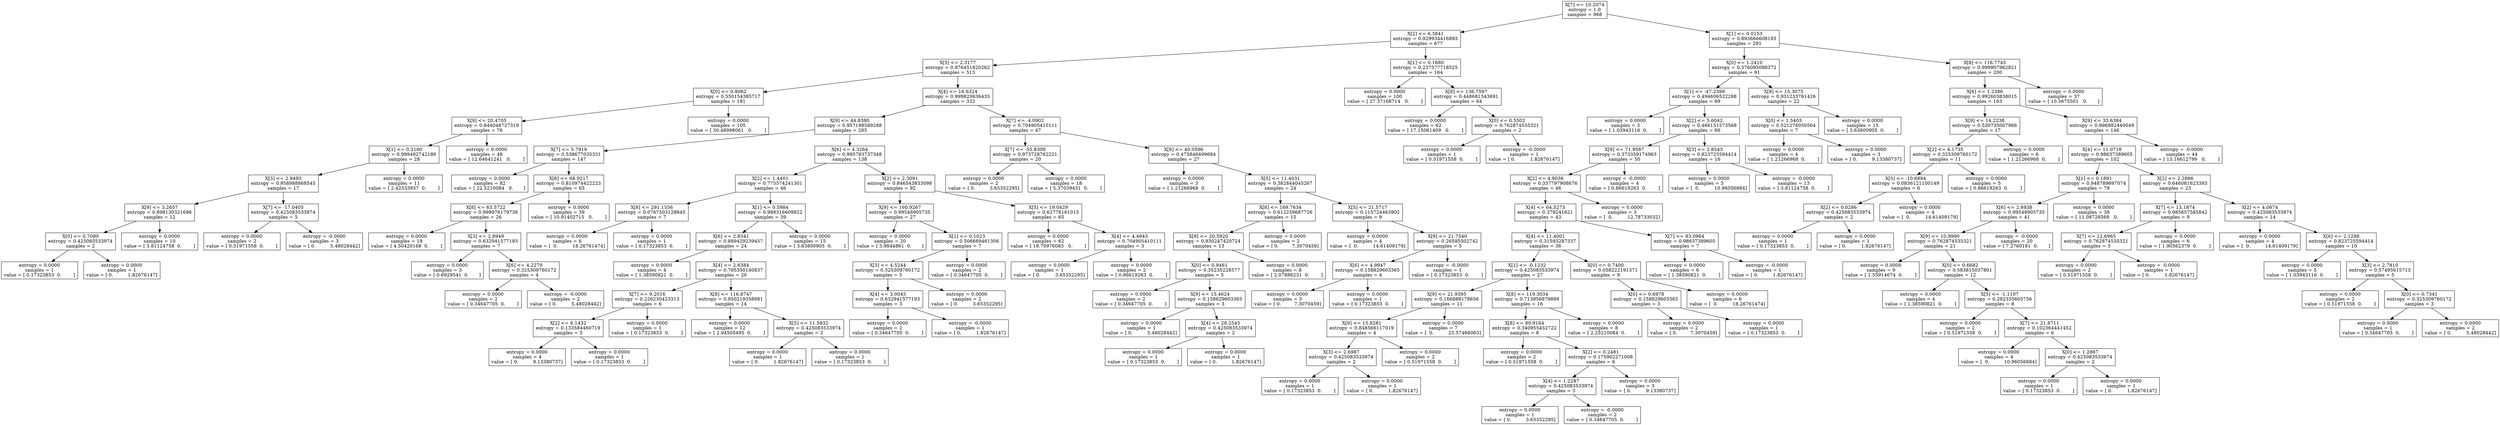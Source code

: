 digraph Tree {
0 [label="X[7] <= 10.2074\nentropy = 1.0\nsamples = 968", shape="box"] ;
1 [label="X[2] <= 6.3841\nentropy = 0.929934416893\nsamples = 677", shape="box"] ;
0 -> 1 ;
2 [label="X[5] <= 2.3177\nentropy = 0.976451820262\nsamples = 513", shape="box"] ;
1 -> 2 ;
3 [label="X[0] <= 0.8062\nentropy = 0.550154385717\nsamples = 181", shape="box"] ;
2 -> 3 ;
4 [label="X[9] <= 20.4705\nentropy = 0.844048727319\nsamples = 76", shape="box"] ;
3 -> 4 ;
5 [label="X[1] <= 0.2160\nentropy = 0.999492742186\nsamples = 28", shape="box"] ;
4 -> 5 ;
6 [label="X[3] <= 2.9493\nentropy = 0.958988868545\nsamples = 17", shape="box"] ;
5 -> 6 ;
7 [label="X[9] <= 3.2657\nentropy = 0.898130321696\nsamples = 12", shape="box"] ;
6 -> 7 ;
8 [label="X[0] <= 0.7090\nentropy = 0.425083533974\nsamples = 2", shape="box"] ;
7 -> 8 ;
9 [label="entropy = 0.0000\nsamples = 1\nvalue = [ 0.17323853  0.        ]", shape="box"] ;
8 -> 9 ;
10 [label="entropy = 0.0000\nsamples = 1\nvalue = [ 0.          1.82676147]", shape="box"] ;
8 -> 10 ;
11 [label="entropy = 0.0000\nsamples = 10\nvalue = [ 3.81124758  0.        ]", shape="box"] ;
7 -> 11 ;
12 [label="X[7] <= -17.0405\nentropy = 0.425083533974\nsamples = 5", shape="box"] ;
6 -> 12 ;
13 [label="entropy = 0.0000\nsamples = 2\nvalue = [ 0.51971558  0.        ]", shape="box"] ;
12 -> 13 ;
14 [label="entropy = -0.0000\nsamples = 3\nvalue = [ 0.          5.48028442]", shape="box"] ;
12 -> 14 ;
15 [label="entropy = 0.0000\nsamples = 11\nvalue = [ 2.42533937  0.        ]", shape="box"] ;
5 -> 15 ;
16 [label="entropy = 0.0000\nsamples = 48\nvalue = [ 12.64641241   0.        ]", shape="box"] ;
4 -> 16 ;
17 [label="entropy = 0.0000\nsamples = 105\nvalue = [ 30.48998061   0.        ]", shape="box"] ;
3 -> 17 ;
18 [label="X[4] <= 16.6324\nentropy = 0.999820636435\nsamples = 332", shape="box"] ;
2 -> 18 ;
19 [label="X[9] <= 44.8380\nentropy = 0.957198589288\nsamples = 285", shape="box"] ;
18 -> 19 ;
20 [label="X[7] <= 5.7919\nentropy = 0.538677035331\nsamples = 147", shape="box"] ;
19 -> 20 ;
21 [label="entropy = 0.0000\nsamples = 82\nvalue = [ 22.5210084   0.       ]", shape="box"] ;
20 -> 21 ;
22 [label="X[8] <= 68.9217\nentropy = 0.810974422223\nsamples = 65", shape="box"] ;
20 -> 22 ;
23 [label="X[8] <= 63.5722\nentropy = 0.999976179736\nsamples = 26", shape="box"] ;
22 -> 23 ;
24 [label="entropy = 0.0000\nsamples = 19\nvalue = [ 4.50420168  0.        ]", shape="box"] ;
23 -> 24 ;
25 [label="X[3] <= 2.8949\nentropy = 0.632941577193\nsamples = 7", shape="box"] ;
23 -> 25 ;
26 [label="entropy = 0.0000\nsamples = 3\nvalue = [ 0.6929541  0.       ]", shape="box"] ;
25 -> 26 ;
27 [label="X[6] <= 4.2279\nentropy = 0.325309760172\nsamples = 4", shape="box"] ;
25 -> 27 ;
28 [label="entropy = 0.0000\nsamples = 2\nvalue = [ 0.34647705  0.        ]", shape="box"] ;
27 -> 28 ;
29 [label="entropy = -0.0000\nsamples = 2\nvalue = [ 0.          5.48028442]", shape="box"] ;
27 -> 29 ;
30 [label="entropy = 0.0000\nsamples = 39\nvalue = [ 10.91402715   0.        ]", shape="box"] ;
22 -> 30 ;
31 [label="X[6] <= 4.3264\nentropy = 0.995783737348\nsamples = 138", shape="box"] ;
19 -> 31 ;
32 [label="X[2] <= 1.4401\nentropy = 0.775574241301\nsamples = 46", shape="box"] ;
31 -> 32 ;
33 [label="X[8] <= 291.1556\nentropy = 0.0767503128845\nsamples = 7", shape="box"] ;
32 -> 33 ;
34 [label="entropy = 0.0000\nsamples = 6\nvalue = [  0.          18.26761474]", shape="box"] ;
33 -> 34 ;
35 [label="entropy = 0.0000\nsamples = 1\nvalue = [ 0.17323853  0.        ]", shape="box"] ;
33 -> 35 ;
36 [label="X[1] <= 0.5984\nentropy = 0.988316609822\nsamples = 39", shape="box"] ;
32 -> 36 ;
37 [label="X[6] <= 2.8341\nentropy = 0.889429239457\nsamples = 24", shape="box"] ;
36 -> 37 ;
38 [label="entropy = 0.0000\nsamples = 4\nvalue = [ 1.38590821  0.        ]", shape="box"] ;
37 -> 38 ;
39 [label="X[4] <= 2.6384\nentropy = 0.795350140837\nsamples = 20", shape="box"] ;
37 -> 39 ;
40 [label="X[7] <= 9.2016\nentropy = 0.226230423313\nsamples = 6", shape="box"] ;
39 -> 40 ;
41 [label="X[2] <= 6.1432\nentropy = 0.133584460719\nsamples = 5", shape="box"] ;
40 -> 41 ;
42 [label="entropy = 0.0000\nsamples = 4\nvalue = [ 0.          9.13380737]", shape="box"] ;
41 -> 42 ;
43 [label="entropy = 0.0000\nsamples = 1\nvalue = [ 0.17323853  0.        ]", shape="box"] ;
41 -> 43 ;
44 [label="entropy = 0.0000\nsamples = 1\nvalue = [ 0.17323853  0.        ]", shape="box"] ;
40 -> 44 ;
45 [label="X[8] <= 116.8747\nentropy = 0.950219358981\nsamples = 14", shape="box"] ;
39 -> 45 ;
46 [label="entropy = 0.0000\nsamples = 12\nvalue = [ 2.94505495  0.        ]", shape="box"] ;
45 -> 46 ;
47 [label="X[5] <= 11.5832\nentropy = 0.425083533974\nsamples = 2", shape="box"] ;
45 -> 47 ;
48 [label="entropy = 0.0000\nsamples = 1\nvalue = [ 0.          1.82676147]", shape="box"] ;
47 -> 48 ;
49 [label="entropy = 0.0000\nsamples = 1\nvalue = [ 0.17323853  0.        ]", shape="box"] ;
47 -> 49 ;
50 [label="entropy = 0.0000\nsamples = 15\nvalue = [ 3.63800905  0.        ]", shape="box"] ;
36 -> 50 ;
51 [label="X[2] <= 2.3091\nentropy = 0.846543833098\nsamples = 92", shape="box"] ;
31 -> 51 ;
52 [label="X[9] <= 160.9267\nentropy = 0.99548905735\nsamples = 27", shape="box"] ;
51 -> 52 ;
53 [label="entropy = 0.0000\nsamples = 20\nvalue = [ 3.9844861  0.       ]", shape="box"] ;
52 -> 53 ;
54 [label="X[1] <= 0.1023\nentropy = 0.506669461306\nsamples = 7", shape="box"] ;
52 -> 54 ;
55 [label="X[3] <= 4.5244\nentropy = 0.325309760172\nsamples = 5", shape="box"] ;
54 -> 55 ;
56 [label="X[4] <= 3.0045\nentropy = 0.632941577193\nsamples = 3", shape="box"] ;
55 -> 56 ;
57 [label="entropy = 0.0000\nsamples = 2\nvalue = [ 0.34647705  0.        ]", shape="box"] ;
56 -> 57 ;
58 [label="entropy = -0.0000\nsamples = 1\nvalue = [ 0.          1.82676147]", shape="box"] ;
56 -> 58 ;
59 [label="entropy = 0.0000\nsamples = 2\nvalue = [ 0.          3.65352295]", shape="box"] ;
55 -> 59 ;
60 [label="entropy = 0.0000\nsamples = 2\nvalue = [ 0.34647705  0.        ]", shape="box"] ;
54 -> 60 ;
61 [label="X[5] <= 19.0429\nentropy = 0.62776161015\nsamples = 65", shape="box"] ;
51 -> 61 ;
62 [label="entropy = 0.0000\nsamples = 62\nvalue = [ 18.70976083   0.        ]", shape="box"] ;
61 -> 62 ;
63 [label="X[4] <= 4.4943\nentropy = 0.704905410111\nsamples = 3", shape="box"] ;
61 -> 63 ;
64 [label="entropy = 0.0000\nsamples = 1\nvalue = [ 0.          3.65352295]", shape="box"] ;
63 -> 64 ;
65 [label="entropy = 0.0000\nsamples = 2\nvalue = [ 0.86619263  0.        ]", shape="box"] ;
63 -> 65 ;
66 [label="X[7] <= -4.0902\nentropy = 0.704905410111\nsamples = 47", shape="box"] ;
18 -> 66 ;
67 [label="X[7] <= -55.8309\nentropy = 0.973728762221\nsamples = 20", shape="box"] ;
66 -> 67 ;
68 [label="entropy = 0.0000\nsamples = 2\nvalue = [ 0.          3.65352295]", shape="box"] ;
67 -> 68 ;
69 [label="entropy = 0.0000\nsamples = 18\nvalue = [ 5.37039431  0.        ]", shape="box"] ;
67 -> 69 ;
70 [label="X[8] <= 40.0596\nentropy = 0.475846499684\nsamples = 27", shape="box"] ;
66 -> 70 ;
71 [label="entropy = 0.0000\nsamples = 3\nvalue = [ 1.21266968  0.        ]", shape="box"] ;
70 -> 71 ;
72 [label="X[5] <= 11.4031\nentropy = 0.382844045267\nsamples = 24", shape="box"] ;
70 -> 72 ;
73 [label="X[8] <= 169.7634\nentropy = 0.612259687726\nsamples = 15", shape="box"] ;
72 -> 73 ;
74 [label="X[9] <= 20.5920\nentropy = 0.830247420724\nsamples = 13", shape="box"] ;
73 -> 74 ;
75 [label="X[0] <= 0.9461\nentropy = 0.35235228577\nsamples = 5", shape="box"] ;
74 -> 75 ;
76 [label="entropy = 0.0000\nsamples = 2\nvalue = [ 0.34647705  0.        ]", shape="box"] ;
75 -> 76 ;
77 [label="X[9] <= 15.4624\nentropy = 0.158829603365\nsamples = 3", shape="box"] ;
75 -> 77 ;
78 [label="entropy = 0.0000\nsamples = 1\nvalue = [ 0.          5.48028442]", shape="box"] ;
77 -> 78 ;
79 [label="X[4] <= 28.2545\nentropy = 0.425083533974\nsamples = 2", shape="box"] ;
77 -> 79 ;
80 [label="entropy = 0.0000\nsamples = 1\nvalue = [ 0.17323853  0.        ]", shape="box"] ;
79 -> 80 ;
81 [label="entropy = 0.0000\nsamples = 1\nvalue = [ 0.          1.82676147]", shape="box"] ;
79 -> 81 ;
82 [label="entropy = 0.0000\nsamples = 8\nvalue = [ 2.07886231  0.        ]", shape="box"] ;
74 -> 82 ;
83 [label="entropy = 0.0000\nsamples = 2\nvalue = [ 0.         7.3070459]", shape="box"] ;
73 -> 83 ;
84 [label="X[5] <= 21.5717\nentropy = 0.115724463902\nsamples = 9", shape="box"] ;
72 -> 84 ;
85 [label="entropy = 0.0000\nsamples = 4\nvalue = [  0.          14.61409179]", shape="box"] ;
84 -> 85 ;
86 [label="X[9] <= 21.7540\nentropy = 0.26595502742\nsamples = 5", shape="box"] ;
84 -> 86 ;
87 [label="X[6] <= 4.9947\nentropy = 0.158829603365\nsamples = 4", shape="box"] ;
86 -> 87 ;
88 [label="entropy = 0.0000\nsamples = 3\nvalue = [ 0.         7.3070459]", shape="box"] ;
87 -> 88 ;
89 [label="entropy = 0.0000\nsamples = 1\nvalue = [ 0.17323853  0.        ]", shape="box"] ;
87 -> 89 ;
90 [label="entropy = -0.0000\nsamples = 1\nvalue = [ 0.17323853  0.        ]", shape="box"] ;
86 -> 90 ;
91 [label="X[1] <= 0.1680\nentropy = 0.237577718525\nsamples = 164", shape="box"] ;
1 -> 91 ;
92 [label="entropy = 0.0000\nsamples = 100\nvalue = [ 27.37168714   0.        ]", shape="box"] ;
91 -> 92 ;
93 [label="X[8] <= 136.7597\nentropy = 0.448681343691\nsamples = 64", shape="box"] ;
91 -> 93 ;
94 [label="entropy = 0.0000\nsamples = 62\nvalue = [ 17.15061409   0.        ]", shape="box"] ;
93 -> 94 ;
95 [label="X[0] <= 0.5502\nentropy = 0.762874535321\nsamples = 2", shape="box"] ;
93 -> 95 ;
96 [label="entropy = 0.0000\nsamples = 1\nvalue = [ 0.51971558  0.        ]", shape="box"] ;
95 -> 96 ;
97 [label="entropy = -0.0000\nsamples = 1\nvalue = [ 0.          1.82676147]", shape="box"] ;
95 -> 97 ;
98 [label="X[1] <= 0.0153\nentropy = 0.893666608193\nsamples = 291", shape="box"] ;
0 -> 98 ;
99 [label="X[0] <= 1.2410\nentropy = 0.576095098372\nsamples = 91", shape="box"] ;
98 -> 99 ;
100 [label="X[1] <= -47.2399\nentropy = 0.494606522288\nsamples = 69", shape="box"] ;
99 -> 100 ;
101 [label="entropy = 0.0000\nsamples = 3\nvalue = [ 1.03943116  0.        ]", shape="box"] ;
100 -> 101 ;
102 [label="X[2] <= 5.6042\nentropy = 0.466151573568\nsamples = 66", shape="box"] ;
100 -> 102 ;
103 [label="X[9] <= 71.9587\nentropy = 0.373359174963\nsamples = 50", shape="box"] ;
102 -> 103 ;
104 [label="X[2] <= 4.9036\nentropy = 0.337797908676\nsamples = 46", shape="box"] ;
103 -> 104 ;
105 [label="X[4] <= 64.5273\nentropy = 0.379241621\nsamples = 43", shape="box"] ;
104 -> 105 ;
106 [label="X[4] <= 11.4001\nentropy = 0.31593287337\nsamples = 36", shape="box"] ;
105 -> 106 ;
107 [label="X[1] <= -0.1232\nentropy = 0.425083533974\nsamples = 27", shape="box"] ;
106 -> 107 ;
108 [label="X[9] <= 21.9395\nentropy = 0.166888178656\nsamples = 11", shape="box"] ;
107 -> 108 ;
109 [label="X[9] <= 15.8281\nentropy = 0.848566117019\nsamples = 4", shape="box"] ;
108 -> 109 ;
110 [label="X[3] <= 2.6987\nentropy = 0.425083533974\nsamples = 2", shape="box"] ;
109 -> 110 ;
111 [label="entropy = 0.0000\nsamples = 1\nvalue = [ 0.17323853  0.        ]", shape="box"] ;
110 -> 111 ;
112 [label="entropy = 0.0000\nsamples = 1\nvalue = [ 0.          1.82676147]", shape="box"] ;
110 -> 112 ;
113 [label="entropy = 0.0000\nsamples = 2\nvalue = [ 0.51971558  0.        ]", shape="box"] ;
109 -> 113 ;
114 [label="entropy = 0.0000\nsamples = 7\nvalue = [  0.          25.57466063]", shape="box"] ;
108 -> 114 ;
115 [label="X[8] <= 119.3034\nentropy = 0.713956879899\nsamples = 16", shape="box"] ;
107 -> 115 ;
116 [label="X[8] <= 80.9164\nentropy = 0.340955452722\nsamples = 8", shape="box"] ;
115 -> 116 ;
117 [label="entropy = 0.0000\nsamples = 2\nvalue = [ 0.51971558  0.        ]", shape="box"] ;
116 -> 117 ;
118 [label="X[2] <= 0.2481\nentropy = 0.175902271008\nsamples = 6", shape="box"] ;
116 -> 118 ;
119 [label="X[4] <= 1.2287\nentropy = 0.425083533974\nsamples = 3", shape="box"] ;
118 -> 119 ;
120 [label="entropy = 0.0000\nsamples = 1\nvalue = [ 0.          3.65352295]", shape="box"] ;
119 -> 120 ;
121 [label="entropy = -0.0000\nsamples = 2\nvalue = [ 0.34647705  0.        ]", shape="box"] ;
119 -> 121 ;
122 [label="entropy = 0.0000\nsamples = 3\nvalue = [ 0.          9.13380737]", shape="box"] ;
118 -> 122 ;
123 [label="entropy = 0.0000\nsamples = 8\nvalue = [ 2.25210084  0.        ]", shape="box"] ;
115 -> 123 ;
124 [label="X[0] <= 0.7400\nentropy = 0.058222191371\nsamples = 9", shape="box"] ;
106 -> 124 ;
125 [label="X[0] <= 0.6978\nentropy = 0.158829603365\nsamples = 3", shape="box"] ;
124 -> 125 ;
126 [label="entropy = 0.0000\nsamples = 2\nvalue = [ 0.         7.3070459]", shape="box"] ;
125 -> 126 ;
127 [label="entropy = 0.0000\nsamples = 1\nvalue = [ 0.17323853  0.        ]", shape="box"] ;
125 -> 127 ;
128 [label="entropy = 0.0000\nsamples = 6\nvalue = [  0.          18.26761474]", shape="box"] ;
124 -> 128 ;
129 [label="X[7] <= 83.0964\nentropy = 0.98637389605\nsamples = 7", shape="box"] ;
105 -> 129 ;
130 [label="entropy = 0.0000\nsamples = 6\nvalue = [ 1.38590821  0.        ]", shape="box"] ;
129 -> 130 ;
131 [label="entropy = -0.0000\nsamples = 1\nvalue = [ 0.          1.82676147]", shape="box"] ;
129 -> 131 ;
132 [label="entropy = 0.0000\nsamples = 3\nvalue = [  0.          12.78733032]", shape="box"] ;
104 -> 132 ;
133 [label="entropy = -0.0000\nsamples = 4\nvalue = [ 0.86619263  0.        ]", shape="box"] ;
103 -> 133 ;
134 [label="X[3] <= 2.8543\nentropy = 0.823725594414\nsamples = 16", shape="box"] ;
102 -> 134 ;
135 [label="entropy = 0.0000\nsamples = 3\nvalue = [  0.          10.96056884]", shape="box"] ;
134 -> 135 ;
136 [label="entropy = -0.0000\nsamples = 13\nvalue = [ 3.81124758  0.        ]", shape="box"] ;
134 -> 136 ;
137 [label="X[9] <= 15.3075\nentropy = 0.931233761426\nsamples = 22", shape="box"] ;
99 -> 137 ;
138 [label="X[0] <= 1.5403\nentropy = 0.521276050564\nsamples = 7", shape="box"] ;
137 -> 138 ;
139 [label="entropy = 0.0000\nsamples = 4\nvalue = [ 1.21266968  0.        ]", shape="box"] ;
138 -> 139 ;
140 [label="entropy = 0.0000\nsamples = 3\nvalue = [ 0.          9.13380737]", shape="box"] ;
138 -> 140 ;
141 [label="entropy = 0.0000\nsamples = 15\nvalue = [ 3.63800905  0.        ]", shape="box"] ;
137 -> 141 ;
142 [label="X[8] <= 116.7745\nentropy = 0.999907962821\nsamples = 200", shape="box"] ;
98 -> 142 ;
143 [label="X[6] <= 1.2386\nentropy = 0.992603838015\nsamples = 163", shape="box"] ;
142 -> 143 ;
144 [label="X[9] <= 14.2238\nentropy = 0.530735007966\nsamples = 17", shape="box"] ;
143 -> 144 ;
145 [label="X[2] <= 4.1735\nentropy = 0.325309760172\nsamples = 11", shape="box"] ;
144 -> 145 ;
146 [label="X[5] <= -10.6894\nentropy = 0.0836121100149\nsamples = 6", shape="box"] ;
145 -> 146 ;
147 [label="X[2] <= 0.0286\nentropy = 0.425083533974\nsamples = 2", shape="box"] ;
146 -> 147 ;
148 [label="entropy = 0.0000\nsamples = 1\nvalue = [ 0.17323853  0.        ]", shape="box"] ;
147 -> 148 ;
149 [label="entropy = 0.0000\nsamples = 1\nvalue = [ 0.          1.82676147]", shape="box"] ;
147 -> 149 ;
150 [label="entropy = 0.0000\nsamples = 4\nvalue = [  0.          14.61409179]", shape="box"] ;
146 -> 150 ;
151 [label="entropy = 0.0000\nsamples = 5\nvalue = [ 0.86619263  0.        ]", shape="box"] ;
145 -> 151 ;
152 [label="entropy = 0.0000\nsamples = 6\nvalue = [ 1.21266968  0.        ]", shape="box"] ;
144 -> 152 ;
153 [label="X[9] <= 33.6384\nentropy = 0.996992440049\nsamples = 146", shape="box"] ;
143 -> 153 ;
154 [label="X[4] <= 11.0718\nentropy = 0.98637389605\nsamples = 102", shape="box"] ;
153 -> 154 ;
155 [label="X[1] <= 0.1891\nentropy = 0.948789697074\nsamples = 79", shape="box"] ;
154 -> 155 ;
156 [label="X[6] <= 2.6938\nentropy = 0.99548905735\nsamples = 41", shape="box"] ;
155 -> 156 ;
157 [label="X[9] <= 10.9990\nentropy = 0.762874535321\nsamples = 21", shape="box"] ;
156 -> 157 ;
158 [label="entropy = 0.0000\nsamples = 9\nvalue = [ 1.55914674  0.        ]", shape="box"] ;
157 -> 158 ;
159 [label="X[0] <= 0.6682\nentropy = 0.583815037801\nsamples = 12", shape="box"] ;
157 -> 159 ;
160 [label="entropy = 0.0000\nsamples = 4\nvalue = [ 1.38590821  0.        ]", shape="box"] ;
159 -> 160 ;
161 [label="X[5] <= -1.1107\nentropy = 0.292335605756\nsamples = 8", shape="box"] ;
159 -> 161 ;
162 [label="entropy = 0.0000\nsamples = 2\nvalue = [ 0.51971558  0.        ]", shape="box"] ;
161 -> 162 ;
163 [label="X[7] <= 21.8711\nentropy = 0.102364441452\nsamples = 6", shape="box"] ;
161 -> 163 ;
164 [label="entropy = 0.0000\nsamples = 4\nvalue = [  0.          10.96056884]", shape="box"] ;
163 -> 164 ;
165 [label="X[0] <= 1.2867\nentropy = 0.425083533974\nsamples = 2", shape="box"] ;
163 -> 165 ;
166 [label="entropy = 0.0000\nsamples = 1\nvalue = [ 0.17323853  0.        ]", shape="box"] ;
165 -> 166 ;
167 [label="entropy = 0.0000\nsamples = 1\nvalue = [ 0.          1.82676147]", shape="box"] ;
165 -> 167 ;
168 [label="entropy = -0.0000\nsamples = 20\nvalue = [ 7.2760181  0.       ]", shape="box"] ;
156 -> 168 ;
169 [label="entropy = 0.0000\nsamples = 38\nvalue = [ 11.08726568   0.        ]", shape="box"] ;
155 -> 169 ;
170 [label="X[2] <= 2.2866\nentropy = 0.646081623393\nsamples = 23", shape="box"] ;
154 -> 170 ;
171 [label="X[7] <= 13.1874\nentropy = 0.985657585842\nsamples = 9", shape="box"] ;
170 -> 171 ;
172 [label="X[7] <= 12.6965\nentropy = 0.762874535321\nsamples = 3", shape="box"] ;
171 -> 172 ;
173 [label="entropy = 0.0000\nsamples = 2\nvalue = [ 0.51971558  0.        ]", shape="box"] ;
172 -> 173 ;
174 [label="entropy = -0.0000\nsamples = 1\nvalue = [ 0.          1.82676147]", shape="box"] ;
172 -> 174 ;
175 [label="entropy = 0.0000\nsamples = 6\nvalue = [ 1.90562379  0.        ]", shape="box"] ;
171 -> 175 ;
176 [label="X[2] <= 4.0674\nentropy = 0.425083533974\nsamples = 14", shape="box"] ;
170 -> 176 ;
177 [label="entropy = 0.0000\nsamples = 4\nvalue = [  0.          14.61409179]", shape="box"] ;
176 -> 177 ;
178 [label="X[6] <= 2.1298\nentropy = 0.823725594414\nsamples = 10", shape="box"] ;
176 -> 178 ;
179 [label="entropy = 0.0000\nsamples = 5\nvalue = [ 1.03943116  0.        ]", shape="box"] ;
178 -> 179 ;
180 [label="X[3] <= 2.7810\nentropy = 0.57495615713\nsamples = 5", shape="box"] ;
178 -> 180 ;
181 [label="entropy = 0.0000\nsamples = 2\nvalue = [ 0.51971558  0.        ]", shape="box"] ;
180 -> 181 ;
182 [label="X[0] <= 0.7341\nentropy = 0.325309760172\nsamples = 3", shape="box"] ;
180 -> 182 ;
183 [label="entropy = 0.0000\nsamples = 1\nvalue = [ 0.34647705  0.        ]", shape="box"] ;
182 -> 183 ;
184 [label="entropy = 0.0000\nsamples = 2\nvalue = [ 0.          5.48028442]", shape="box"] ;
182 -> 184 ;
185 [label="entropy = -0.0000\nsamples = 44\nvalue = [ 13.16612799   0.        ]", shape="box"] ;
153 -> 185 ;
186 [label="entropy = 0.0000\nsamples = 37\nvalue = [ 10.5675501   0.       ]", shape="box"] ;
142 -> 186 ;
}